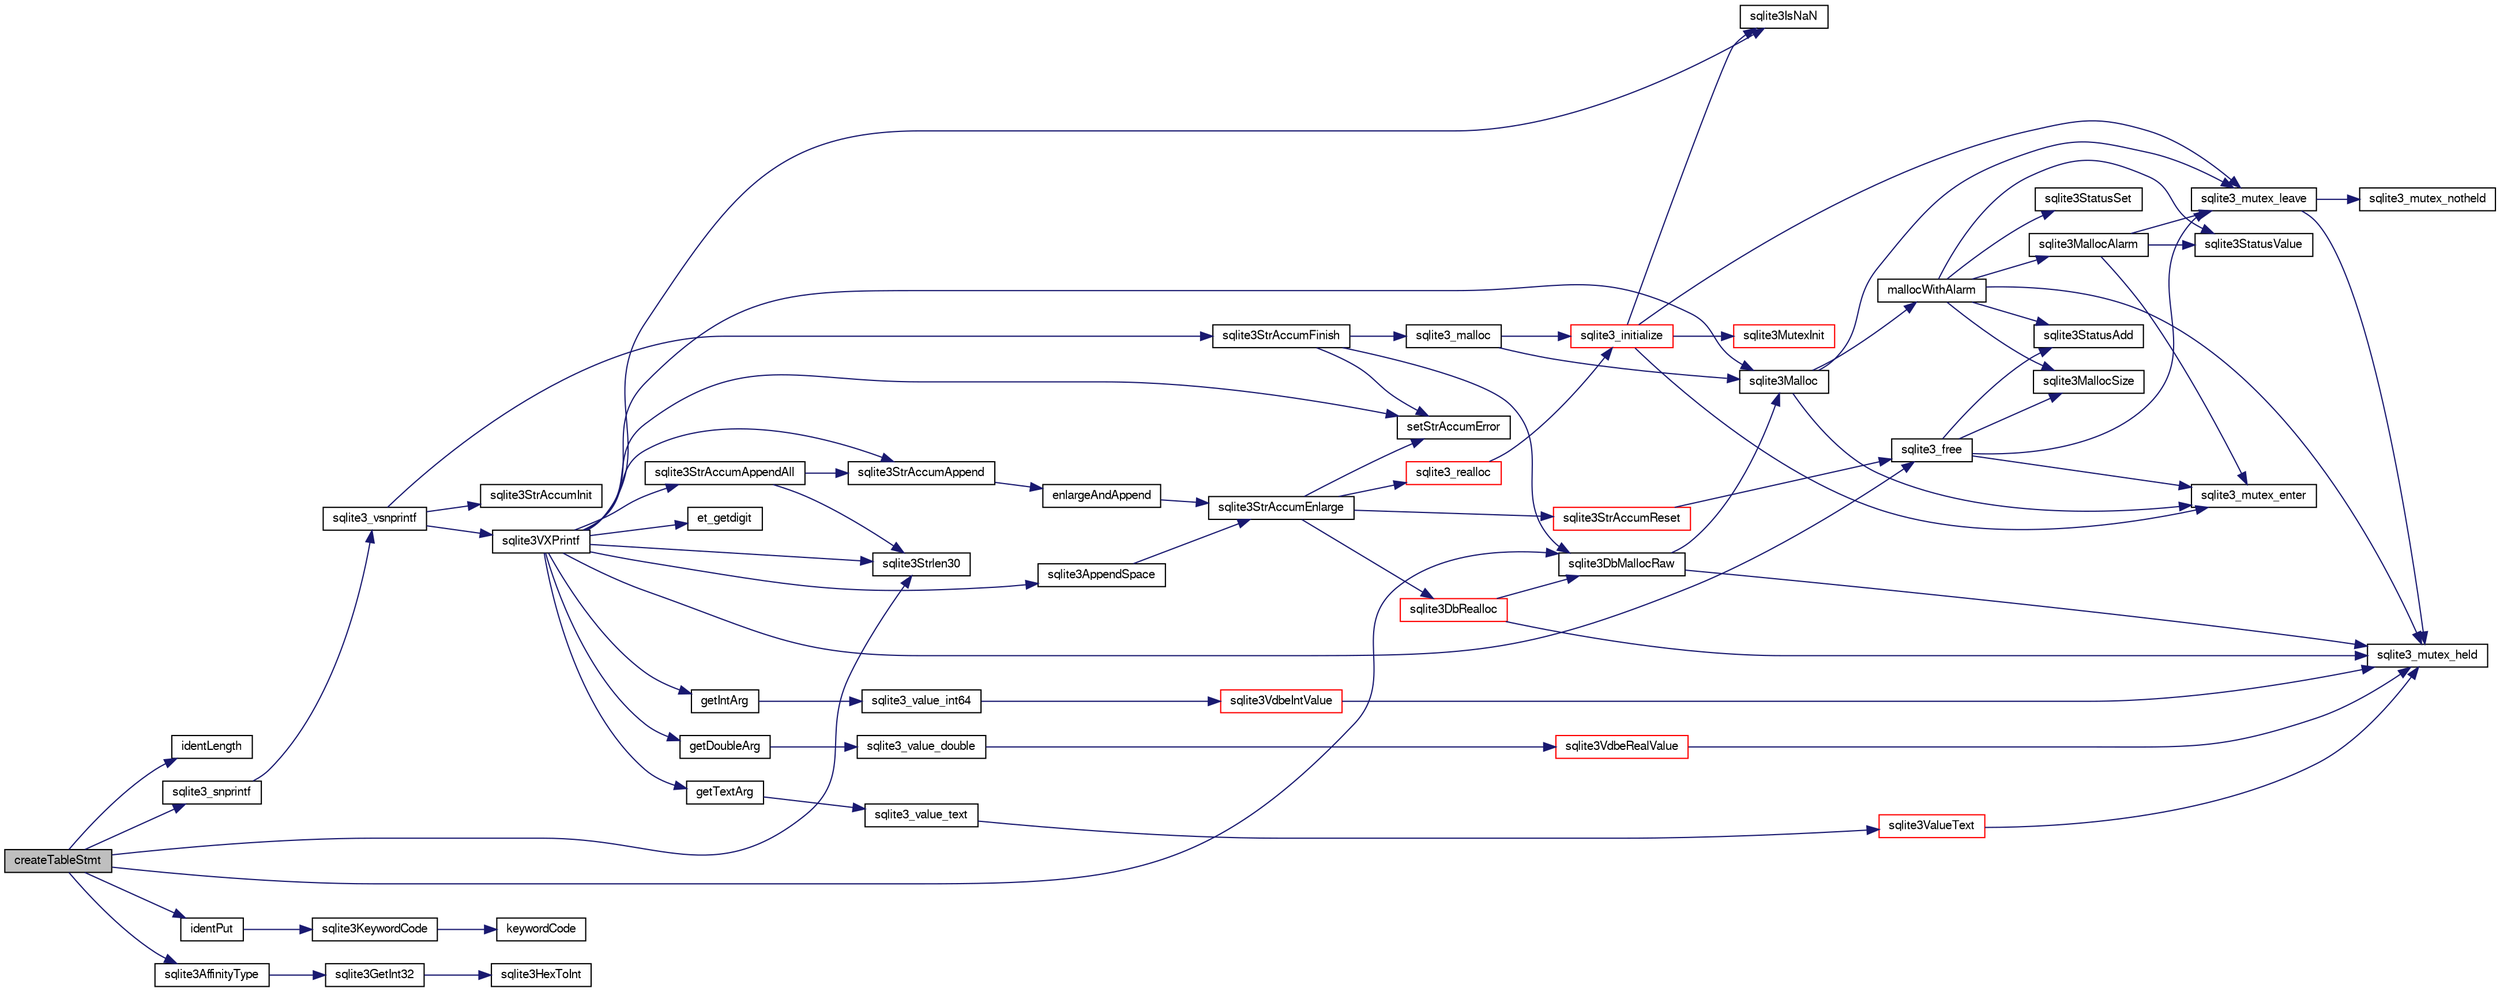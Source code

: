digraph "createTableStmt"
{
  edge [fontname="FreeSans",fontsize="10",labelfontname="FreeSans",labelfontsize="10"];
  node [fontname="FreeSans",fontsize="10",shape=record];
  rankdir="LR";
  Node79820 [label="createTableStmt",height=0.2,width=0.4,color="black", fillcolor="grey75", style="filled", fontcolor="black"];
  Node79820 -> Node79821 [color="midnightblue",fontsize="10",style="solid",fontname="FreeSans"];
  Node79821 [label="identLength",height=0.2,width=0.4,color="black", fillcolor="white", style="filled",URL="$sqlite3_8c.html#a1d0035919a365c7abc831b80215f58a3"];
  Node79820 -> Node79822 [color="midnightblue",fontsize="10",style="solid",fontname="FreeSans"];
  Node79822 [label="sqlite3DbMallocRaw",height=0.2,width=0.4,color="black", fillcolor="white", style="filled",URL="$sqlite3_8c.html#abbe8be0cf7175e11ddc3e2218fad924e"];
  Node79822 -> Node79823 [color="midnightblue",fontsize="10",style="solid",fontname="FreeSans"];
  Node79823 [label="sqlite3_mutex_held",height=0.2,width=0.4,color="black", fillcolor="white", style="filled",URL="$sqlite3_8c.html#acf77da68932b6bc163c5e68547ecc3e7"];
  Node79822 -> Node79824 [color="midnightblue",fontsize="10",style="solid",fontname="FreeSans"];
  Node79824 [label="sqlite3Malloc",height=0.2,width=0.4,color="black", fillcolor="white", style="filled",URL="$sqlite3_8c.html#a361a2eaa846b1885f123abe46f5d8b2b"];
  Node79824 -> Node79825 [color="midnightblue",fontsize="10",style="solid",fontname="FreeSans"];
  Node79825 [label="sqlite3_mutex_enter",height=0.2,width=0.4,color="black", fillcolor="white", style="filled",URL="$sqlite3_8c.html#a1c12cde690bd89f104de5cbad12a6bf5"];
  Node79824 -> Node79826 [color="midnightblue",fontsize="10",style="solid",fontname="FreeSans"];
  Node79826 [label="mallocWithAlarm",height=0.2,width=0.4,color="black", fillcolor="white", style="filled",URL="$sqlite3_8c.html#ab070d5cf8e48ec8a6a43cf025d48598b"];
  Node79826 -> Node79823 [color="midnightblue",fontsize="10",style="solid",fontname="FreeSans"];
  Node79826 -> Node79827 [color="midnightblue",fontsize="10",style="solid",fontname="FreeSans"];
  Node79827 [label="sqlite3StatusSet",height=0.2,width=0.4,color="black", fillcolor="white", style="filled",URL="$sqlite3_8c.html#afec7586c01fcb5ea17dc9d7725a589d9"];
  Node79826 -> Node79828 [color="midnightblue",fontsize="10",style="solid",fontname="FreeSans"];
  Node79828 [label="sqlite3StatusValue",height=0.2,width=0.4,color="black", fillcolor="white", style="filled",URL="$sqlite3_8c.html#a30b8ac296c6e200c1fa57708d52c6ef6"];
  Node79826 -> Node79829 [color="midnightblue",fontsize="10",style="solid",fontname="FreeSans"];
  Node79829 [label="sqlite3MallocAlarm",height=0.2,width=0.4,color="black", fillcolor="white", style="filled",URL="$sqlite3_8c.html#ada66988e8471d1198f3219c062377508"];
  Node79829 -> Node79828 [color="midnightblue",fontsize="10",style="solid",fontname="FreeSans"];
  Node79829 -> Node79830 [color="midnightblue",fontsize="10",style="solid",fontname="FreeSans"];
  Node79830 [label="sqlite3_mutex_leave",height=0.2,width=0.4,color="black", fillcolor="white", style="filled",URL="$sqlite3_8c.html#a5838d235601dbd3c1fa993555c6bcc93"];
  Node79830 -> Node79823 [color="midnightblue",fontsize="10",style="solid",fontname="FreeSans"];
  Node79830 -> Node79831 [color="midnightblue",fontsize="10",style="solid",fontname="FreeSans"];
  Node79831 [label="sqlite3_mutex_notheld",height=0.2,width=0.4,color="black", fillcolor="white", style="filled",URL="$sqlite3_8c.html#a83967c837c1c000d3b5adcfaa688f5dc"];
  Node79829 -> Node79825 [color="midnightblue",fontsize="10",style="solid",fontname="FreeSans"];
  Node79826 -> Node79832 [color="midnightblue",fontsize="10",style="solid",fontname="FreeSans"];
  Node79832 [label="sqlite3MallocSize",height=0.2,width=0.4,color="black", fillcolor="white", style="filled",URL="$sqlite3_8c.html#acf5d2a5f35270bafb050bd2def576955"];
  Node79826 -> Node79833 [color="midnightblue",fontsize="10",style="solid",fontname="FreeSans"];
  Node79833 [label="sqlite3StatusAdd",height=0.2,width=0.4,color="black", fillcolor="white", style="filled",URL="$sqlite3_8c.html#afa029f93586aeab4cc85360905dae9cd"];
  Node79824 -> Node79830 [color="midnightblue",fontsize="10",style="solid",fontname="FreeSans"];
  Node79820 -> Node79834 [color="midnightblue",fontsize="10",style="solid",fontname="FreeSans"];
  Node79834 [label="sqlite3_snprintf",height=0.2,width=0.4,color="black", fillcolor="white", style="filled",URL="$sqlite3_8c.html#aa2695a752e971577f5784122f2013c40"];
  Node79834 -> Node79835 [color="midnightblue",fontsize="10",style="solid",fontname="FreeSans"];
  Node79835 [label="sqlite3_vsnprintf",height=0.2,width=0.4,color="black", fillcolor="white", style="filled",URL="$sqlite3_8c.html#a0862c03aea71d62847e452aa655add42"];
  Node79835 -> Node79836 [color="midnightblue",fontsize="10",style="solid",fontname="FreeSans"];
  Node79836 [label="sqlite3StrAccumInit",height=0.2,width=0.4,color="black", fillcolor="white", style="filled",URL="$sqlite3_8c.html#aabf95e113b9d54d519cd15a56215f560"];
  Node79835 -> Node79837 [color="midnightblue",fontsize="10",style="solid",fontname="FreeSans"];
  Node79837 [label="sqlite3VXPrintf",height=0.2,width=0.4,color="black", fillcolor="white", style="filled",URL="$sqlite3_8c.html#a63c25806c9bd4a2b76f9a0eb232c6bde"];
  Node79837 -> Node79838 [color="midnightblue",fontsize="10",style="solid",fontname="FreeSans"];
  Node79838 [label="sqlite3StrAccumAppend",height=0.2,width=0.4,color="black", fillcolor="white", style="filled",URL="$sqlite3_8c.html#a56664fa33def33c5a5245b623441d5e0"];
  Node79838 -> Node79839 [color="midnightblue",fontsize="10",style="solid",fontname="FreeSans"];
  Node79839 [label="enlargeAndAppend",height=0.2,width=0.4,color="black", fillcolor="white", style="filled",URL="$sqlite3_8c.html#a25b21e61dc0883d849890eaa8a18088a"];
  Node79839 -> Node79840 [color="midnightblue",fontsize="10",style="solid",fontname="FreeSans"];
  Node79840 [label="sqlite3StrAccumEnlarge",height=0.2,width=0.4,color="black", fillcolor="white", style="filled",URL="$sqlite3_8c.html#a38976500a97c69d65086eeccca82dd96"];
  Node79840 -> Node79841 [color="midnightblue",fontsize="10",style="solid",fontname="FreeSans"];
  Node79841 [label="setStrAccumError",height=0.2,width=0.4,color="black", fillcolor="white", style="filled",URL="$sqlite3_8c.html#a3dc479a1fc8ba1ab8edfe51f8a0b102c"];
  Node79840 -> Node79842 [color="midnightblue",fontsize="10",style="solid",fontname="FreeSans"];
  Node79842 [label="sqlite3StrAccumReset",height=0.2,width=0.4,color="red", fillcolor="white", style="filled",URL="$sqlite3_8c.html#ad7e70f4ec9d2fa3a63a371e2c7c555d8"];
  Node79842 -> Node79847 [color="midnightblue",fontsize="10",style="solid",fontname="FreeSans"];
  Node79847 [label="sqlite3_free",height=0.2,width=0.4,color="black", fillcolor="white", style="filled",URL="$sqlite3_8c.html#a6552349e36a8a691af5487999ab09519"];
  Node79847 -> Node79825 [color="midnightblue",fontsize="10",style="solid",fontname="FreeSans"];
  Node79847 -> Node79833 [color="midnightblue",fontsize="10",style="solid",fontname="FreeSans"];
  Node79847 -> Node79832 [color="midnightblue",fontsize="10",style="solid",fontname="FreeSans"];
  Node79847 -> Node79830 [color="midnightblue",fontsize="10",style="solid",fontname="FreeSans"];
  Node79840 -> Node79848 [color="midnightblue",fontsize="10",style="solid",fontname="FreeSans"];
  Node79848 [label="sqlite3DbRealloc",height=0.2,width=0.4,color="red", fillcolor="white", style="filled",URL="$sqlite3_8c.html#ae028f4902a9d29bcaf310ff289ee87dc"];
  Node79848 -> Node79823 [color="midnightblue",fontsize="10",style="solid",fontname="FreeSans"];
  Node79848 -> Node79822 [color="midnightblue",fontsize="10",style="solid",fontname="FreeSans"];
  Node79840 -> Node80023 [color="midnightblue",fontsize="10",style="solid",fontname="FreeSans"];
  Node80023 [label="sqlite3_realloc",height=0.2,width=0.4,color="red", fillcolor="white", style="filled",URL="$sqlite3_8c.html#a822d9e42f6ab4b2ec803f311aeb9618d"];
  Node80023 -> Node79850 [color="midnightblue",fontsize="10",style="solid",fontname="FreeSans"];
  Node79850 [label="sqlite3_initialize",height=0.2,width=0.4,color="red", fillcolor="white", style="filled",URL="$sqlite3_8c.html#ab0c0ee2d5d4cf8b28e9572296a8861df"];
  Node79850 -> Node79851 [color="midnightblue",fontsize="10",style="solid",fontname="FreeSans"];
  Node79851 [label="sqlite3MutexInit",height=0.2,width=0.4,color="red", fillcolor="white", style="filled",URL="$sqlite3_8c.html#a7906afcdd1cdb3d0007eb932398a1158"];
  Node79850 -> Node79825 [color="midnightblue",fontsize="10",style="solid",fontname="FreeSans"];
  Node79850 -> Node79830 [color="midnightblue",fontsize="10",style="solid",fontname="FreeSans"];
  Node79850 -> Node79991 [color="midnightblue",fontsize="10",style="solid",fontname="FreeSans"];
  Node79991 [label="sqlite3IsNaN",height=0.2,width=0.4,color="black", fillcolor="white", style="filled",URL="$sqlite3_8c.html#aed4d78203877c3486765ccbc7feebb50"];
  Node79837 -> Node80098 [color="midnightblue",fontsize="10",style="solid",fontname="FreeSans"];
  Node80098 [label="getIntArg",height=0.2,width=0.4,color="black", fillcolor="white", style="filled",URL="$sqlite3_8c.html#abff258963dbd9205fb299851a64c67be"];
  Node80098 -> Node79982 [color="midnightblue",fontsize="10",style="solid",fontname="FreeSans"];
  Node79982 [label="sqlite3_value_int64",height=0.2,width=0.4,color="black", fillcolor="white", style="filled",URL="$sqlite3_8c.html#ab38d8627f4750672e72712df0b709e0d"];
  Node79982 -> Node79970 [color="midnightblue",fontsize="10",style="solid",fontname="FreeSans"];
  Node79970 [label="sqlite3VdbeIntValue",height=0.2,width=0.4,color="red", fillcolor="white", style="filled",URL="$sqlite3_8c.html#a3dc28e3bfdbecf81633c3697a3aacd45"];
  Node79970 -> Node79823 [color="midnightblue",fontsize="10",style="solid",fontname="FreeSans"];
  Node79837 -> Node79824 [color="midnightblue",fontsize="10",style="solid",fontname="FreeSans"];
  Node79837 -> Node79841 [color="midnightblue",fontsize="10",style="solid",fontname="FreeSans"];
  Node79837 -> Node80099 [color="midnightblue",fontsize="10",style="solid",fontname="FreeSans"];
  Node80099 [label="getDoubleArg",height=0.2,width=0.4,color="black", fillcolor="white", style="filled",URL="$sqlite3_8c.html#a1cf25120072c85bd261983b24c12c3d9"];
  Node80099 -> Node79986 [color="midnightblue",fontsize="10",style="solid",fontname="FreeSans"];
  Node79986 [label="sqlite3_value_double",height=0.2,width=0.4,color="black", fillcolor="white", style="filled",URL="$sqlite3_8c.html#a3e50c1a2dd484a8b6911c9d163816b88"];
  Node79986 -> Node79987 [color="midnightblue",fontsize="10",style="solid",fontname="FreeSans"];
  Node79987 [label="sqlite3VdbeRealValue",height=0.2,width=0.4,color="red", fillcolor="white", style="filled",URL="$sqlite3_8c.html#a5bf943a4f9a5516911b3bc610e3d64e0"];
  Node79987 -> Node79823 [color="midnightblue",fontsize="10",style="solid",fontname="FreeSans"];
  Node79837 -> Node79991 [color="midnightblue",fontsize="10",style="solid",fontname="FreeSans"];
  Node79837 -> Node79911 [color="midnightblue",fontsize="10",style="solid",fontname="FreeSans"];
  Node79911 [label="sqlite3Strlen30",height=0.2,width=0.4,color="black", fillcolor="white", style="filled",URL="$sqlite3_8c.html#a3dcd80ba41f1a308193dee74857b62a7"];
  Node79837 -> Node80100 [color="midnightblue",fontsize="10",style="solid",fontname="FreeSans"];
  Node80100 [label="et_getdigit",height=0.2,width=0.4,color="black", fillcolor="white", style="filled",URL="$sqlite3_8c.html#a40c5a308749ad07cc2397a53e081bff0"];
  Node79837 -> Node80101 [color="midnightblue",fontsize="10",style="solid",fontname="FreeSans"];
  Node80101 [label="getTextArg",height=0.2,width=0.4,color="black", fillcolor="white", style="filled",URL="$sqlite3_8c.html#afbb41850423ef20071cefaab0431e04d"];
  Node80101 -> Node79916 [color="midnightblue",fontsize="10",style="solid",fontname="FreeSans"];
  Node79916 [label="sqlite3_value_text",height=0.2,width=0.4,color="black", fillcolor="white", style="filled",URL="$sqlite3_8c.html#aef2ace3239e6dd59c74110faa70f8171"];
  Node79916 -> Node79917 [color="midnightblue",fontsize="10",style="solid",fontname="FreeSans"];
  Node79917 [label="sqlite3ValueText",height=0.2,width=0.4,color="red", fillcolor="white", style="filled",URL="$sqlite3_8c.html#ad567a94e52d1adf81f4857fdba00a59b"];
  Node79917 -> Node79823 [color="midnightblue",fontsize="10",style="solid",fontname="FreeSans"];
  Node79837 -> Node80102 [color="midnightblue",fontsize="10",style="solid",fontname="FreeSans"];
  Node80102 [label="sqlite3StrAccumAppendAll",height=0.2,width=0.4,color="black", fillcolor="white", style="filled",URL="$sqlite3_8c.html#acaf8f3e4f99a3c3a4a77e9c987547289"];
  Node80102 -> Node79838 [color="midnightblue",fontsize="10",style="solid",fontname="FreeSans"];
  Node80102 -> Node79911 [color="midnightblue",fontsize="10",style="solid",fontname="FreeSans"];
  Node79837 -> Node80103 [color="midnightblue",fontsize="10",style="solid",fontname="FreeSans"];
  Node80103 [label="sqlite3AppendSpace",height=0.2,width=0.4,color="black", fillcolor="white", style="filled",URL="$sqlite3_8c.html#aefd38a5afc0020d4a93855c3ee7c63a8"];
  Node80103 -> Node79840 [color="midnightblue",fontsize="10",style="solid",fontname="FreeSans"];
  Node79837 -> Node79847 [color="midnightblue",fontsize="10",style="solid",fontname="FreeSans"];
  Node79835 -> Node79875 [color="midnightblue",fontsize="10",style="solid",fontname="FreeSans"];
  Node79875 [label="sqlite3StrAccumFinish",height=0.2,width=0.4,color="black", fillcolor="white", style="filled",URL="$sqlite3_8c.html#adb7f26b10ac1b847db6f000ef4c2e2ba"];
  Node79875 -> Node79822 [color="midnightblue",fontsize="10",style="solid",fontname="FreeSans"];
  Node79875 -> Node79876 [color="midnightblue",fontsize="10",style="solid",fontname="FreeSans"];
  Node79876 [label="sqlite3_malloc",height=0.2,width=0.4,color="black", fillcolor="white", style="filled",URL="$sqlite3_8c.html#ac79dba55fc32b6a840cf5a9769bce7cd"];
  Node79876 -> Node79850 [color="midnightblue",fontsize="10",style="solid",fontname="FreeSans"];
  Node79876 -> Node79824 [color="midnightblue",fontsize="10",style="solid",fontname="FreeSans"];
  Node79875 -> Node79841 [color="midnightblue",fontsize="10",style="solid",fontname="FreeSans"];
  Node79820 -> Node79911 [color="midnightblue",fontsize="10",style="solid",fontname="FreeSans"];
  Node79820 -> Node80104 [color="midnightblue",fontsize="10",style="solid",fontname="FreeSans"];
  Node80104 [label="identPut",height=0.2,width=0.4,color="black", fillcolor="white", style="filled",URL="$sqlite3_8c.html#a74ea2521c5fe1faf0e631d19acfc8fb7"];
  Node80104 -> Node80105 [color="midnightblue",fontsize="10",style="solid",fontname="FreeSans"];
  Node80105 [label="sqlite3KeywordCode",height=0.2,width=0.4,color="black", fillcolor="white", style="filled",URL="$sqlite3_8c.html#a16398c184960984d2f079c417d70c14f"];
  Node80105 -> Node80084 [color="midnightblue",fontsize="10",style="solid",fontname="FreeSans"];
  Node80084 [label="keywordCode",height=0.2,width=0.4,color="black", fillcolor="white", style="filled",URL="$sqlite3_8c.html#aa955bae98c47221b815579359b52335c"];
  Node79820 -> Node80106 [color="midnightblue",fontsize="10",style="solid",fontname="FreeSans"];
  Node80106 [label="sqlite3AffinityType",height=0.2,width=0.4,color="black", fillcolor="white", style="filled",URL="$sqlite3_8c.html#ad3b6641027549ec6634f6239256676bd"];
  Node80106 -> Node80107 [color="midnightblue",fontsize="10",style="solid",fontname="FreeSans"];
  Node80107 [label="sqlite3GetInt32",height=0.2,width=0.4,color="black", fillcolor="white", style="filled",URL="$sqlite3_8c.html#a5f876209b4343549fc9224cd11c70928"];
  Node80107 -> Node80108 [color="midnightblue",fontsize="10",style="solid",fontname="FreeSans"];
  Node80108 [label="sqlite3HexToInt",height=0.2,width=0.4,color="black", fillcolor="white", style="filled",URL="$sqlite3_8c.html#ae3802c77b18399c03c8c9f973ff47239"];
}
